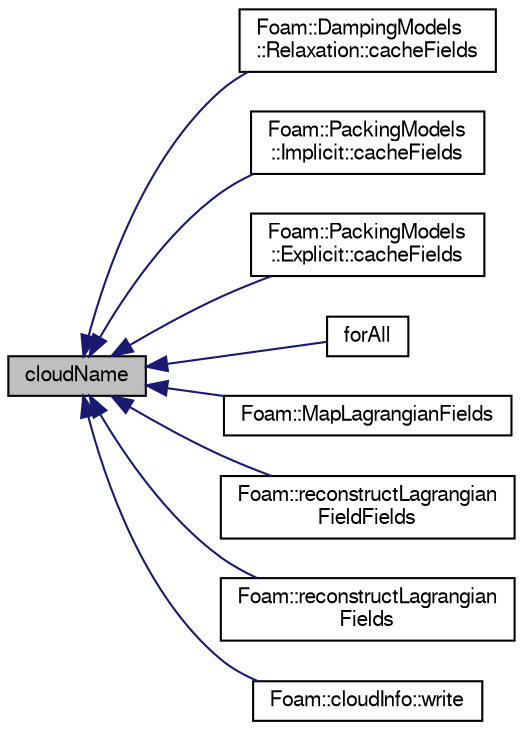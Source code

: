 digraph "cloudName"
{
  bgcolor="transparent";
  edge [fontname="FreeSans",fontsize="10",labelfontname="FreeSans",labelfontsize="10"];
  node [fontname="FreeSans",fontsize="10",shape=record];
  rankdir="LR";
  Node1 [label="cloudName",height=0.2,width=0.4,color="black", fillcolor="grey75", style="filled" fontcolor="black"];
  Node1 -> Node2 [dir="back",color="midnightblue",fontsize="10",style="solid",fontname="FreeSans"];
  Node2 [label="Foam::DampingModels\l::Relaxation::cacheFields",height=0.2,width=0.4,color="black",URL="$a02092.html#a6005414ac27ae3e0b5a783ba216c1906",tooltip="Member Functions. "];
  Node1 -> Node3 [dir="back",color="midnightblue",fontsize="10",style="solid",fontname="FreeSans"];
  Node3 [label="Foam::PackingModels\l::Implicit::cacheFields",height=0.2,width=0.4,color="black",URL="$a01009.html#a6005414ac27ae3e0b5a783ba216c1906",tooltip="Calculate the inter particles stresses. "];
  Node1 -> Node4 [dir="back",color="midnightblue",fontsize="10",style="solid",fontname="FreeSans"];
  Node4 [label="Foam::PackingModels\l::Explicit::cacheFields",height=0.2,width=0.4,color="black",URL="$a00663.html#a6005414ac27ae3e0b5a783ba216c1906",tooltip="Calculate the inter particles stresses. "];
  Node1 -> Node5 [dir="back",color="midnightblue",fontsize="10",style="solid",fontname="FreeSans"];
  Node5 [label="forAll",height=0.2,width=0.4,color="black",URL="$a03874.html#a0cf3cc3a4156bd131ed86fa941f0a5cf"];
  Node1 -> Node6 [dir="back",color="midnightblue",fontsize="10",style="solid",fontname="FreeSans"];
  Node6 [label="Foam::MapLagrangianFields",height=0.2,width=0.4,color="black",URL="$a10237.html#ab7dc12409ad8bd46f9a4517c043d58de",tooltip="Gets the indices of (source)particles that have been appended to the. "];
  Node1 -> Node7 [dir="back",color="midnightblue",fontsize="10",style="solid",fontname="FreeSans"];
  Node7 [label="Foam::reconstructLagrangian\lFieldFields",height=0.2,width=0.4,color="black",URL="$a10237.html#a7d4b2cacc32265a49e7664807afda7e5"];
  Node1 -> Node8 [dir="back",color="midnightblue",fontsize="10",style="solid",fontname="FreeSans"];
  Node8 [label="Foam::reconstructLagrangian\lFields",height=0.2,width=0.4,color="black",URL="$a10237.html#a46e14d4afb931626b729217805b535af"];
  Node1 -> Node9 [dir="back",color="midnightblue",fontsize="10",style="solid",fontname="FreeSans"];
  Node9 [label="Foam::cloudInfo::write",height=0.2,width=0.4,color="black",URL="$a00272.html#aac759501cf6c7895a70eecbef0226ae1",tooltip="Write. "];
}
